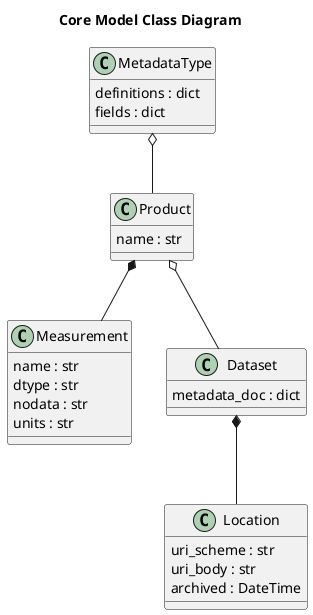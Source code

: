 @startuml

title Core Model Class Diagram

class MetadataType {
definitions : dict
fields : dict
}

class Product {
name : str
}

MetadataType o-- Product

class Measurement {
name : str
dtype : str
nodata : str
units : str
}


Product *-- Measurement

class Dataset {
metadata_doc : dict
}

Product o-- Dataset

class Location {
uri_scheme : str
uri_body : str
archived : DateTime
}

Dataset *-- Location

@enduml

